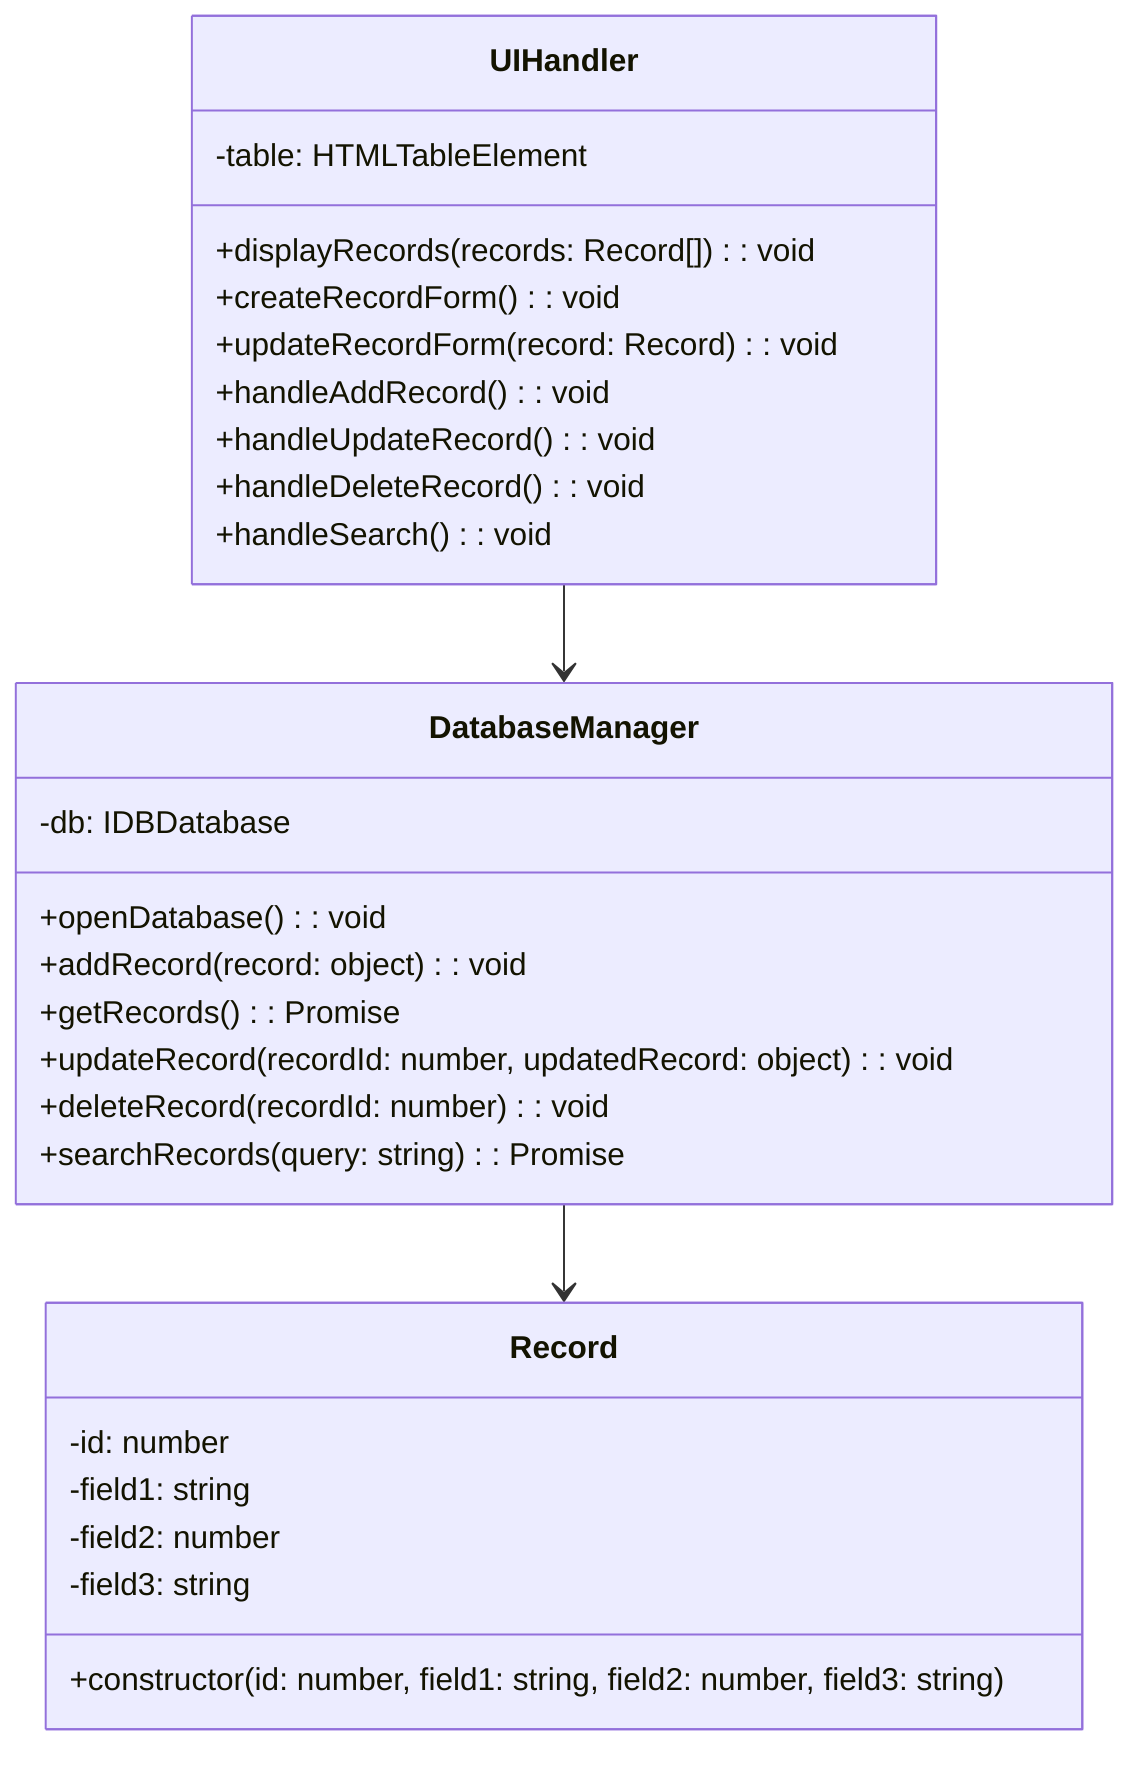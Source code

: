 classDiagram
    class DatabaseManager {
        -db: IDBDatabase
        +openDatabase(): void
        +addRecord(record: object): void
        +getRecords(): Promise<object[]>
        +updateRecord(recordId: number, updatedRecord: object): void
        +deleteRecord(recordId: number): void
        +searchRecords(query: string): Promise<object[]>
    }
    class Record {
        -id: number
        -field1: string
        -field2: number
        -field3: string
        +constructor(id: number, field1: string, field2: number, field3: string)
    }
    class UIHandler {
        -table: HTMLTableElement
        +displayRecords(records: Record[]): void
        +createRecordForm(): void
        +updateRecordForm(record: Record): void
        +handleAddRecord(): void
        +handleUpdateRecord(): void
        +handleDeleteRecord(): void
        +handleSearch(): void
    }
    DatabaseManager --> Record
    UIHandler --> DatabaseManager